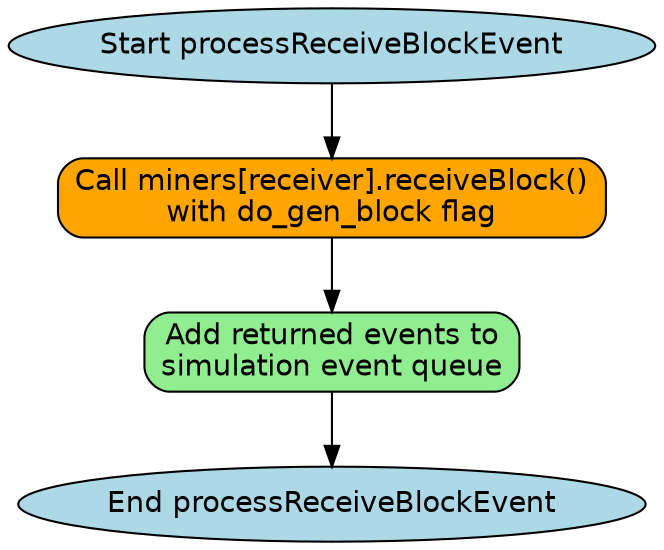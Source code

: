digraph processReceiveBlockFlow {
    rankdir=TB;
    
    // Node styles
    node [shape=box, style="filled,rounded", fontname="Helvetica"];
    start_node [label="Start processReceiveBlockEvent", shape=ellipse, fillcolor=lightblue];
    end_node [label="End processReceiveBlockEvent", shape=ellipse, fillcolor=lightblue];
    
    // Simple flowchart since it's a wrapper
    call_miner_receive_block [
        label="Call miners[receiver].receiveBlock()\nwith do_gen_block flag",
        shape=box,
        fillcolor=orange
    ];
    
    add_new_events [
        label="Add returned events to\nsimulation event queue",
        shape=box,
        fillcolor=lightgreen
    ];
    
    // Connect nodes
    start_node -> call_miner_receive_block;
    call_miner_receive_block -> add_new_events;
    add_new_events -> end_node;
} 